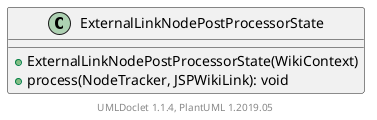 @startuml

    class ExternalLinkNodePostProcessorState [[ExternalLinkNodePostProcessorState.html]] {
        +ExternalLinkNodePostProcessorState(WikiContext)
        +process(NodeTracker, JSPWikiLink): void
    }


    center footer UMLDoclet 1.1.4, PlantUML 1.2019.05
@enduml
